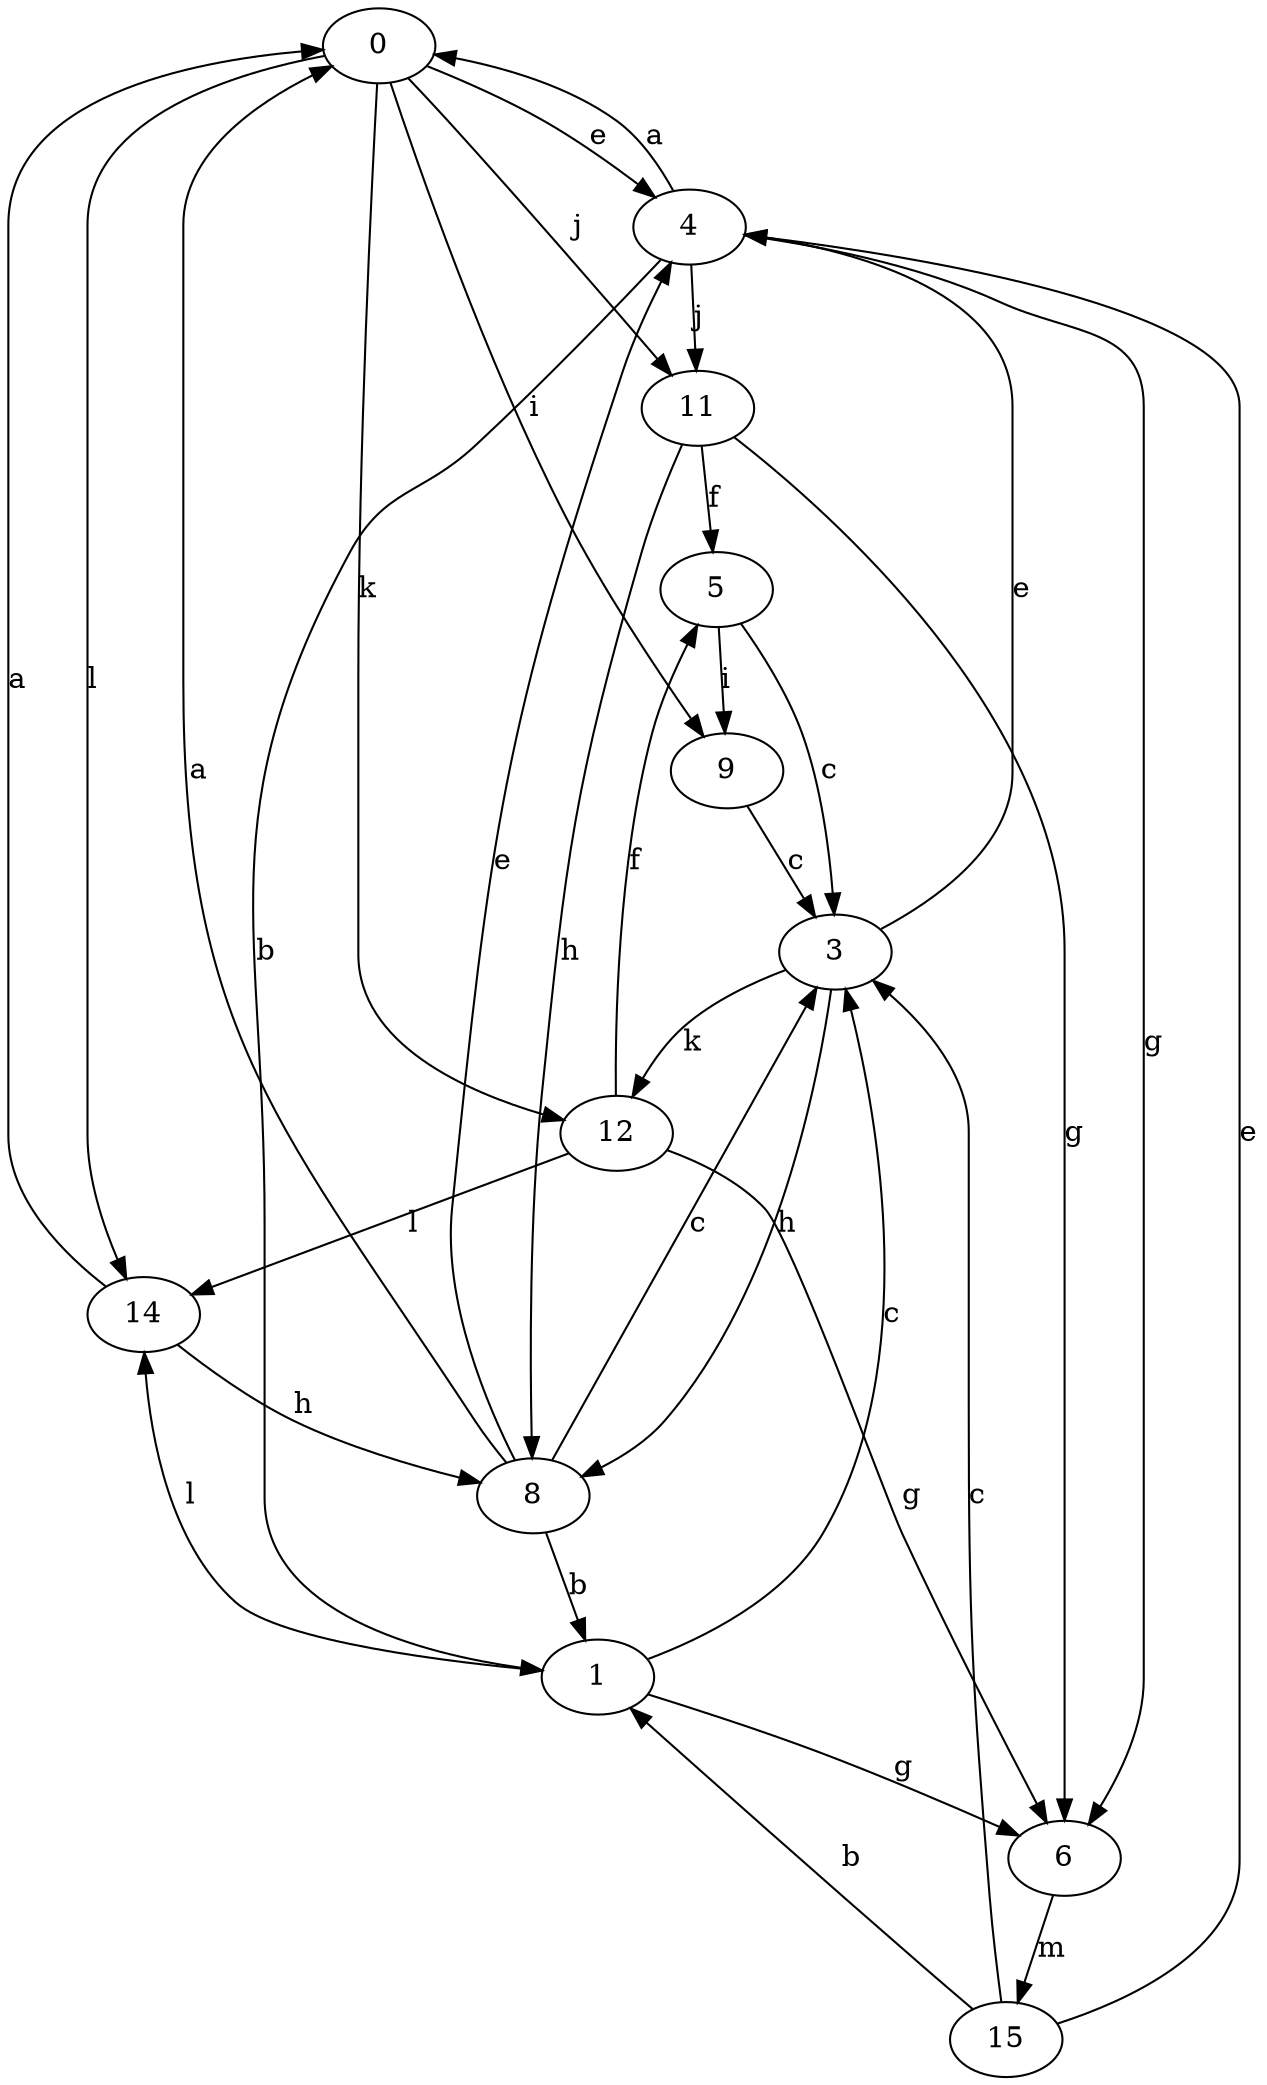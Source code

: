 strict digraph  {
0;
1;
3;
4;
5;
6;
8;
9;
11;
12;
14;
15;
0 -> 4  [label=e];
0 -> 9  [label=i];
0 -> 11  [label=j];
0 -> 12  [label=k];
0 -> 14  [label=l];
1 -> 3  [label=c];
1 -> 6  [label=g];
1 -> 14  [label=l];
3 -> 4  [label=e];
3 -> 8  [label=h];
3 -> 12  [label=k];
4 -> 0  [label=a];
4 -> 1  [label=b];
4 -> 6  [label=g];
4 -> 11  [label=j];
5 -> 3  [label=c];
5 -> 9  [label=i];
6 -> 15  [label=m];
8 -> 0  [label=a];
8 -> 1  [label=b];
8 -> 3  [label=c];
8 -> 4  [label=e];
9 -> 3  [label=c];
11 -> 5  [label=f];
11 -> 6  [label=g];
11 -> 8  [label=h];
12 -> 5  [label=f];
12 -> 6  [label=g];
12 -> 14  [label=l];
14 -> 0  [label=a];
14 -> 8  [label=h];
15 -> 1  [label=b];
15 -> 3  [label=c];
15 -> 4  [label=e];
}
